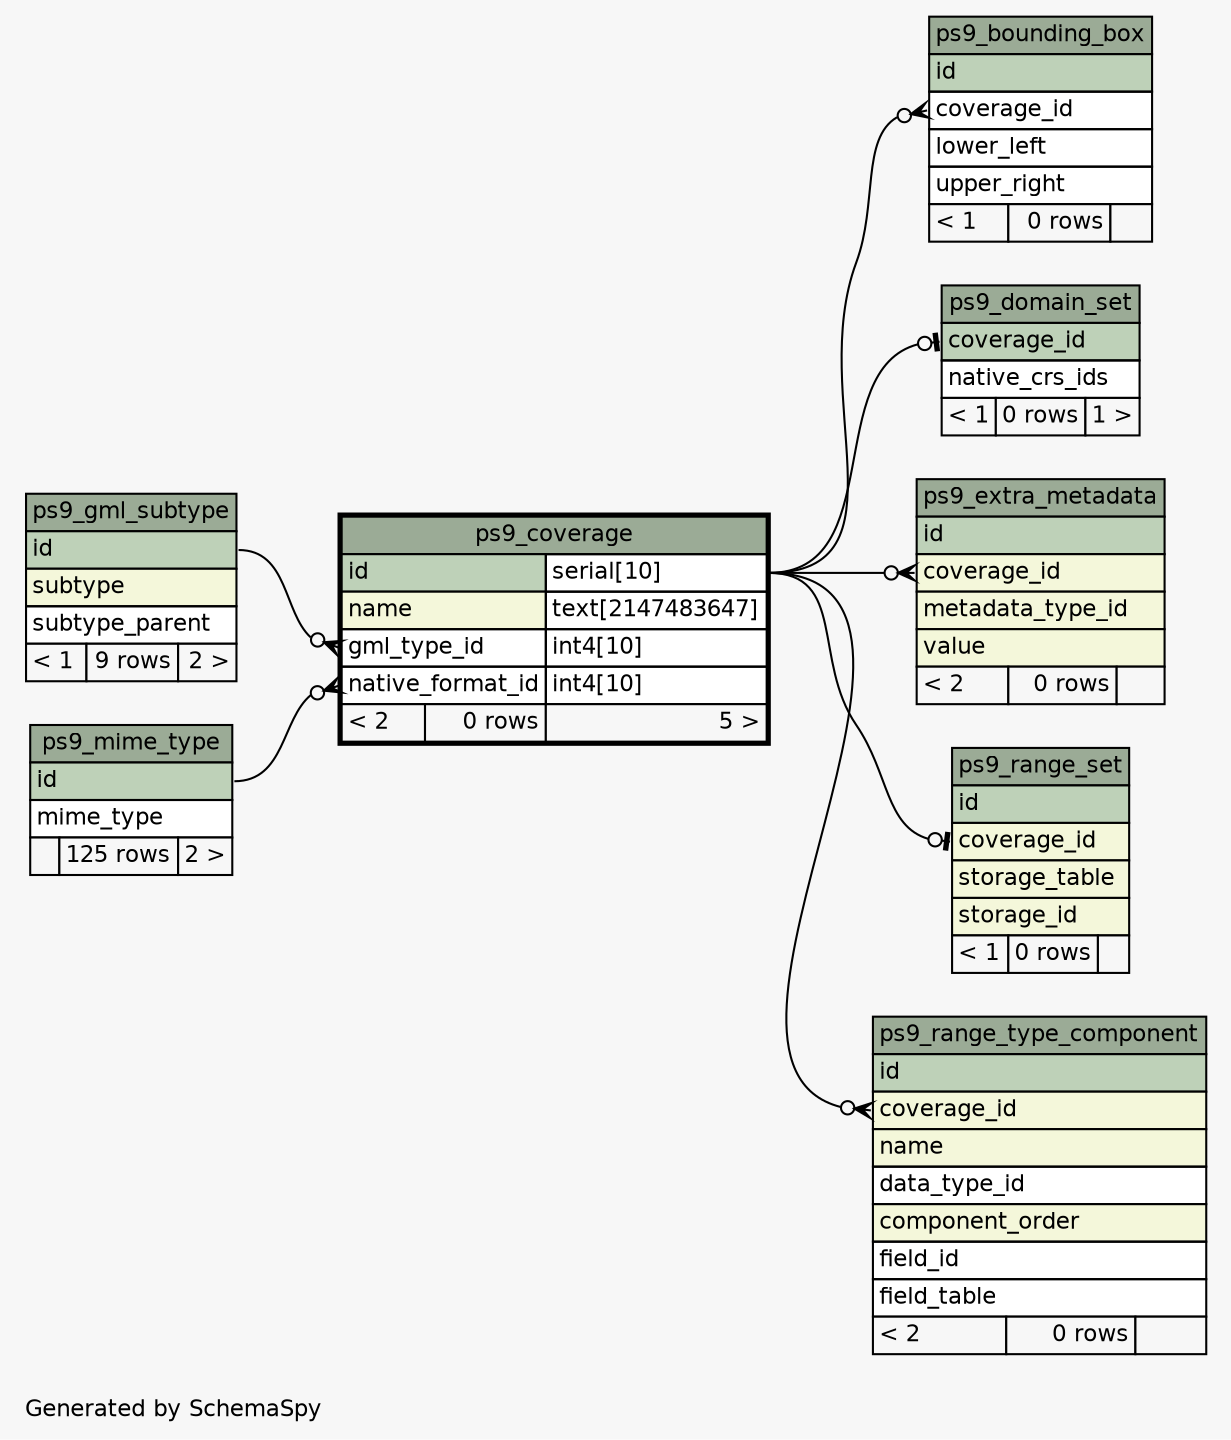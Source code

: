 // dot 2.26.3 on Linux 3.2.0-2-amd64
// SchemaSpy rev 590
digraph "oneDegreeRelationshipsDiagram" {
  graph [
    rankdir="RL"
    bgcolor="#f7f7f7"
    label="\nGenerated by SchemaSpy"
    labeljust="l"
    nodesep="0.18"
    ranksep="0.46"
    fontname="Helvetica"
    fontsize="11"
  ];
  node [
    fontname="Helvetica"
    fontsize="11"
    shape="plaintext"
  ];
  edge [
    arrowsize="0.8"
  ];
  "ps9_bounding_box":"coverage_id":w -> "ps9_coverage":"id.type":e [arrowhead=none dir=back arrowtail=crowodot];
  "ps9_coverage":"gml_type_id":w -> "ps9_gml_subtype":"id":e [arrowhead=none dir=back arrowtail=crowodot];
  "ps9_coverage":"native_format_id":w -> "ps9_mime_type":"id":e [arrowhead=none dir=back arrowtail=crowodot];
  "ps9_domain_set":"coverage_id":w -> "ps9_coverage":"id.type":e [arrowhead=none dir=back arrowtail=teeodot];
  "ps9_extra_metadata":"coverage_id":w -> "ps9_coverage":"id.type":e [arrowhead=none dir=back arrowtail=crowodot];
  "ps9_range_set":"coverage_id":w -> "ps9_coverage":"id.type":e [arrowhead=none dir=back arrowtail=teeodot];
  "ps9_range_type_component":"coverage_id":w -> "ps9_coverage":"id.type":e [arrowhead=none dir=back arrowtail=crowodot];
  "ps9_bounding_box" [
    label=<
    <TABLE BORDER="0" CELLBORDER="1" CELLSPACING="0" BGCOLOR="#ffffff">
      <TR><TD COLSPAN="3" BGCOLOR="#9bab96" ALIGN="CENTER">ps9_bounding_box</TD></TR>
      <TR><TD PORT="id" COLSPAN="3" BGCOLOR="#bed1b8" ALIGN="LEFT">id</TD></TR>
      <TR><TD PORT="coverage_id" COLSPAN="3" ALIGN="LEFT">coverage_id</TD></TR>
      <TR><TD PORT="lower_left" COLSPAN="3" ALIGN="LEFT">lower_left</TD></TR>
      <TR><TD PORT="upper_right" COLSPAN="3" ALIGN="LEFT">upper_right</TD></TR>
      <TR><TD ALIGN="LEFT" BGCOLOR="#f7f7f7">&lt; 1</TD><TD ALIGN="RIGHT" BGCOLOR="#f7f7f7">0 rows</TD><TD ALIGN="RIGHT" BGCOLOR="#f7f7f7">  </TD></TR>
    </TABLE>>
    URL="ps9_bounding_box.html"
    tooltip="ps9_bounding_box"
  ];
  "ps9_coverage" [
    label=<
    <TABLE BORDER="2" CELLBORDER="1" CELLSPACING="0" BGCOLOR="#ffffff">
      <TR><TD COLSPAN="3" BGCOLOR="#9bab96" ALIGN="CENTER">ps9_coverage</TD></TR>
      <TR><TD PORT="id" COLSPAN="2" BGCOLOR="#bed1b8" ALIGN="LEFT">id</TD><TD PORT="id.type" ALIGN="LEFT">serial[10]</TD></TR>
      <TR><TD PORT="name" COLSPAN="2" BGCOLOR="#f4f7da" ALIGN="LEFT">name</TD><TD PORT="name.type" ALIGN="LEFT">text[2147483647]</TD></TR>
      <TR><TD PORT="gml_type_id" COLSPAN="2" ALIGN="LEFT">gml_type_id</TD><TD PORT="gml_type_id.type" ALIGN="LEFT">int4[10]</TD></TR>
      <TR><TD PORT="native_format_id" COLSPAN="2" ALIGN="LEFT">native_format_id</TD><TD PORT="native_format_id.type" ALIGN="LEFT">int4[10]</TD></TR>
      <TR><TD ALIGN="LEFT" BGCOLOR="#f7f7f7">&lt; 2</TD><TD ALIGN="RIGHT" BGCOLOR="#f7f7f7">0 rows</TD><TD ALIGN="RIGHT" BGCOLOR="#f7f7f7">5 &gt;</TD></TR>
    </TABLE>>
    URL="ps9_coverage.html"
    tooltip="ps9_coverage"
  ];
  "ps9_domain_set" [
    label=<
    <TABLE BORDER="0" CELLBORDER="1" CELLSPACING="0" BGCOLOR="#ffffff">
      <TR><TD COLSPAN="3" BGCOLOR="#9bab96" ALIGN="CENTER">ps9_domain_set</TD></TR>
      <TR><TD PORT="coverage_id" COLSPAN="3" BGCOLOR="#bed1b8" ALIGN="LEFT">coverage_id</TD></TR>
      <TR><TD PORT="native_crs_ids" COLSPAN="3" ALIGN="LEFT">native_crs_ids</TD></TR>
      <TR><TD ALIGN="LEFT" BGCOLOR="#f7f7f7">&lt; 1</TD><TD ALIGN="RIGHT" BGCOLOR="#f7f7f7">0 rows</TD><TD ALIGN="RIGHT" BGCOLOR="#f7f7f7">1 &gt;</TD></TR>
    </TABLE>>
    URL="ps9_domain_set.html"
    tooltip="ps9_domain_set"
  ];
  "ps9_extra_metadata" [
    label=<
    <TABLE BORDER="0" CELLBORDER="1" CELLSPACING="0" BGCOLOR="#ffffff">
      <TR><TD COLSPAN="3" BGCOLOR="#9bab96" ALIGN="CENTER">ps9_extra_metadata</TD></TR>
      <TR><TD PORT="id" COLSPAN="3" BGCOLOR="#bed1b8" ALIGN="LEFT">id</TD></TR>
      <TR><TD PORT="coverage_id" COLSPAN="3" BGCOLOR="#f4f7da" ALIGN="LEFT">coverage_id</TD></TR>
      <TR><TD PORT="metadata_type_id" COLSPAN="3" BGCOLOR="#f4f7da" ALIGN="LEFT">metadata_type_id</TD></TR>
      <TR><TD PORT="value" COLSPAN="3" BGCOLOR="#f4f7da" ALIGN="LEFT">value</TD></TR>
      <TR><TD ALIGN="LEFT" BGCOLOR="#f7f7f7">&lt; 2</TD><TD ALIGN="RIGHT" BGCOLOR="#f7f7f7">0 rows</TD><TD ALIGN="RIGHT" BGCOLOR="#f7f7f7">  </TD></TR>
    </TABLE>>
    URL="ps9_extra_metadata.html"
    tooltip="ps9_extra_metadata"
  ];
  "ps9_gml_subtype" [
    label=<
    <TABLE BORDER="0" CELLBORDER="1" CELLSPACING="0" BGCOLOR="#ffffff">
      <TR><TD COLSPAN="3" BGCOLOR="#9bab96" ALIGN="CENTER">ps9_gml_subtype</TD></TR>
      <TR><TD PORT="id" COLSPAN="3" BGCOLOR="#bed1b8" ALIGN="LEFT">id</TD></TR>
      <TR><TD PORT="subtype" COLSPAN="3" BGCOLOR="#f4f7da" ALIGN="LEFT">subtype</TD></TR>
      <TR><TD PORT="subtype_parent" COLSPAN="3" ALIGN="LEFT">subtype_parent</TD></TR>
      <TR><TD ALIGN="LEFT" BGCOLOR="#f7f7f7">&lt; 1</TD><TD ALIGN="RIGHT" BGCOLOR="#f7f7f7">9 rows</TD><TD ALIGN="RIGHT" BGCOLOR="#f7f7f7">2 &gt;</TD></TR>
    </TABLE>>
    URL="ps9_gml_subtype.html"
    tooltip="ps9_gml_subtype"
  ];
  "ps9_mime_type" [
    label=<
    <TABLE BORDER="0" CELLBORDER="1" CELLSPACING="0" BGCOLOR="#ffffff">
      <TR><TD COLSPAN="3" BGCOLOR="#9bab96" ALIGN="CENTER">ps9_mime_type</TD></TR>
      <TR><TD PORT="id" COLSPAN="3" BGCOLOR="#bed1b8" ALIGN="LEFT">id</TD></TR>
      <TR><TD PORT="mime_type" COLSPAN="3" ALIGN="LEFT">mime_type</TD></TR>
      <TR><TD ALIGN="LEFT" BGCOLOR="#f7f7f7">  </TD><TD ALIGN="RIGHT" BGCOLOR="#f7f7f7">125 rows</TD><TD ALIGN="RIGHT" BGCOLOR="#f7f7f7">2 &gt;</TD></TR>
    </TABLE>>
    URL="ps9_mime_type.html"
    tooltip="ps9_mime_type"
  ];
  "ps9_range_set" [
    label=<
    <TABLE BORDER="0" CELLBORDER="1" CELLSPACING="0" BGCOLOR="#ffffff">
      <TR><TD COLSPAN="3" BGCOLOR="#9bab96" ALIGN="CENTER">ps9_range_set</TD></TR>
      <TR><TD PORT="id" COLSPAN="3" BGCOLOR="#bed1b8" ALIGN="LEFT">id</TD></TR>
      <TR><TD PORT="coverage_id" COLSPAN="3" BGCOLOR="#f4f7da" ALIGN="LEFT">coverage_id</TD></TR>
      <TR><TD PORT="storage_table" COLSPAN="3" BGCOLOR="#f4f7da" ALIGN="LEFT">storage_table</TD></TR>
      <TR><TD PORT="storage_id" COLSPAN="3" BGCOLOR="#f4f7da" ALIGN="LEFT">storage_id</TD></TR>
      <TR><TD ALIGN="LEFT" BGCOLOR="#f7f7f7">&lt; 1</TD><TD ALIGN="RIGHT" BGCOLOR="#f7f7f7">0 rows</TD><TD ALIGN="RIGHT" BGCOLOR="#f7f7f7">  </TD></TR>
    </TABLE>>
    URL="ps9_range_set.html"
    tooltip="ps9_range_set"
  ];
  "ps9_range_type_component" [
    label=<
    <TABLE BORDER="0" CELLBORDER="1" CELLSPACING="0" BGCOLOR="#ffffff">
      <TR><TD COLSPAN="3" BGCOLOR="#9bab96" ALIGN="CENTER">ps9_range_type_component</TD></TR>
      <TR><TD PORT="id" COLSPAN="3" BGCOLOR="#bed1b8" ALIGN="LEFT">id</TD></TR>
      <TR><TD PORT="coverage_id" COLSPAN="3" BGCOLOR="#f4f7da" ALIGN="LEFT">coverage_id</TD></TR>
      <TR><TD PORT="name" COLSPAN="3" BGCOLOR="#f4f7da" ALIGN="LEFT">name</TD></TR>
      <TR><TD PORT="data_type_id" COLSPAN="3" ALIGN="LEFT">data_type_id</TD></TR>
      <TR><TD PORT="component_order" COLSPAN="3" BGCOLOR="#f4f7da" ALIGN="LEFT">component_order</TD></TR>
      <TR><TD PORT="field_id" COLSPAN="3" ALIGN="LEFT">field_id</TD></TR>
      <TR><TD PORT="field_table" COLSPAN="3" ALIGN="LEFT">field_table</TD></TR>
      <TR><TD ALIGN="LEFT" BGCOLOR="#f7f7f7">&lt; 2</TD><TD ALIGN="RIGHT" BGCOLOR="#f7f7f7">0 rows</TD><TD ALIGN="RIGHT" BGCOLOR="#f7f7f7">  </TD></TR>
    </TABLE>>
    URL="ps9_range_type_component.html"
    tooltip="ps9_range_type_component"
  ];
}
